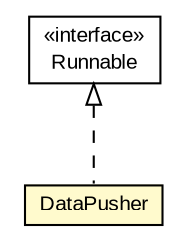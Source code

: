 #!/usr/local/bin/dot
#
# Class diagram 
# Generated by UMLGraph version R5_6-24-gf6e263 (http://www.umlgraph.org/)
#

digraph G {
	edge [fontname="arial",fontsize=10,labelfontname="arial",labelfontsize=10];
	node [fontname="arial",fontsize=10,shape=plaintext];
	nodesep=0.25;
	ranksep=0.5;
	// org.miloss.fgsms.agentcore.DataPusher
	c257497 [label=<<table title="org.miloss.fgsms.agentcore.DataPusher" border="0" cellborder="1" cellspacing="0" cellpadding="2" port="p" bgcolor="lemonChiffon" href="./DataPusher.html">
		<tr><td><table border="0" cellspacing="0" cellpadding="1">
<tr><td align="center" balign="center"> DataPusher </td></tr>
		</table></td></tr>
		</table>>, URL="./DataPusher.html", fontname="arial", fontcolor="black", fontsize=10.0];
	//org.miloss.fgsms.agentcore.DataPusher implements java.lang.Runnable
	c257807:p -> c257497:p [dir=back,arrowtail=empty,style=dashed];
	// java.lang.Runnable
	c257807 [label=<<table title="java.lang.Runnable" border="0" cellborder="1" cellspacing="0" cellpadding="2" port="p" href="http://java.sun.com/j2se/1.4.2/docs/api/java/lang/Runnable.html">
		<tr><td><table border="0" cellspacing="0" cellpadding="1">
<tr><td align="center" balign="center"> &#171;interface&#187; </td></tr>
<tr><td align="center" balign="center"> Runnable </td></tr>
		</table></td></tr>
		</table>>, URL="http://java.sun.com/j2se/1.4.2/docs/api/java/lang/Runnable.html", fontname="arial", fontcolor="black", fontsize=10.0];
}

